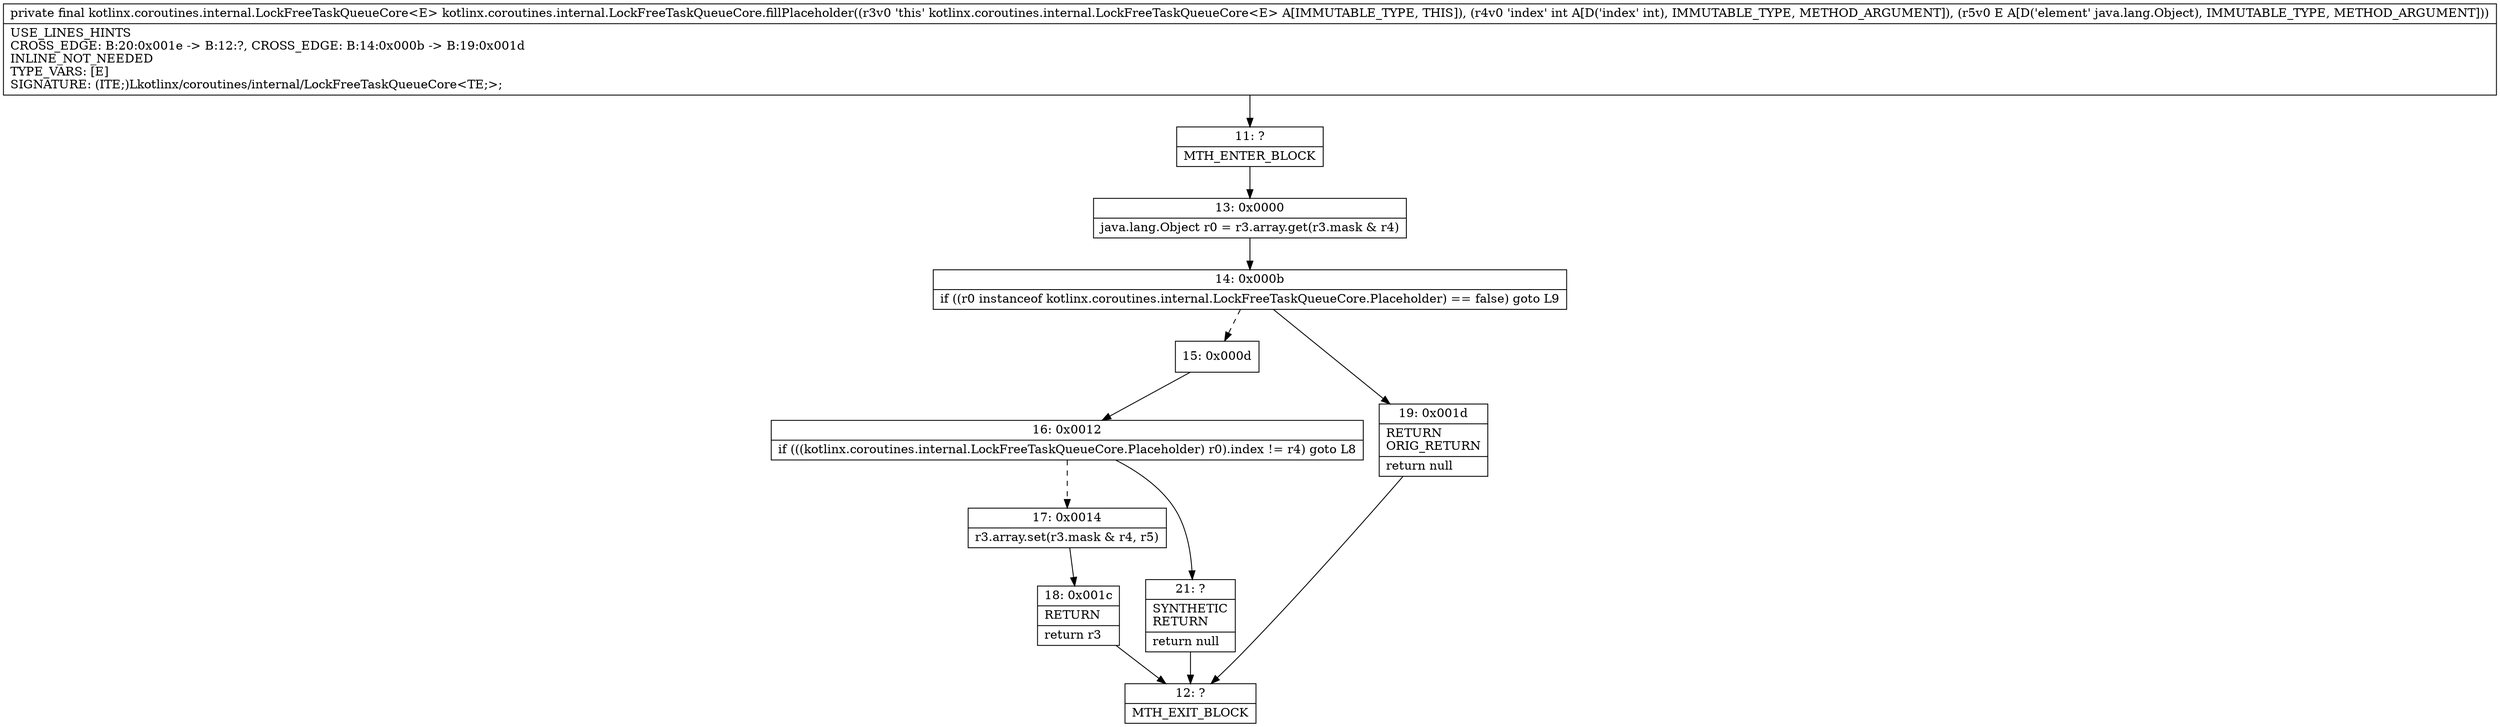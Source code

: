 digraph "CFG forkotlinx.coroutines.internal.LockFreeTaskQueueCore.fillPlaceholder(ILjava\/lang\/Object;)Lkotlinx\/coroutines\/internal\/LockFreeTaskQueueCore;" {
Node_11 [shape=record,label="{11\:\ ?|MTH_ENTER_BLOCK\l}"];
Node_13 [shape=record,label="{13\:\ 0x0000|java.lang.Object r0 = r3.array.get(r3.mask & r4)\l}"];
Node_14 [shape=record,label="{14\:\ 0x000b|if ((r0 instanceof kotlinx.coroutines.internal.LockFreeTaskQueueCore.Placeholder) == false) goto L9\l}"];
Node_15 [shape=record,label="{15\:\ 0x000d}"];
Node_16 [shape=record,label="{16\:\ 0x0012|if (((kotlinx.coroutines.internal.LockFreeTaskQueueCore.Placeholder) r0).index != r4) goto L8\l}"];
Node_17 [shape=record,label="{17\:\ 0x0014|r3.array.set(r3.mask & r4, r5)\l}"];
Node_18 [shape=record,label="{18\:\ 0x001c|RETURN\l|return r3\l}"];
Node_12 [shape=record,label="{12\:\ ?|MTH_EXIT_BLOCK\l}"];
Node_21 [shape=record,label="{21\:\ ?|SYNTHETIC\lRETURN\l|return null\l}"];
Node_19 [shape=record,label="{19\:\ 0x001d|RETURN\lORIG_RETURN\l|return null\l}"];
MethodNode[shape=record,label="{private final kotlinx.coroutines.internal.LockFreeTaskQueueCore\<E\> kotlinx.coroutines.internal.LockFreeTaskQueueCore.fillPlaceholder((r3v0 'this' kotlinx.coroutines.internal.LockFreeTaskQueueCore\<E\> A[IMMUTABLE_TYPE, THIS]), (r4v0 'index' int A[D('index' int), IMMUTABLE_TYPE, METHOD_ARGUMENT]), (r5v0 E A[D('element' java.lang.Object), IMMUTABLE_TYPE, METHOD_ARGUMENT]))  | USE_LINES_HINTS\lCROSS_EDGE: B:20:0x001e \-\> B:12:?, CROSS_EDGE: B:14:0x000b \-\> B:19:0x001d\lINLINE_NOT_NEEDED\lTYPE_VARS: [E]\lSIGNATURE: (ITE;)Lkotlinx\/coroutines\/internal\/LockFreeTaskQueueCore\<TE;\>;\l}"];
MethodNode -> Node_11;Node_11 -> Node_13;
Node_13 -> Node_14;
Node_14 -> Node_15[style=dashed];
Node_14 -> Node_19;
Node_15 -> Node_16;
Node_16 -> Node_17[style=dashed];
Node_16 -> Node_21;
Node_17 -> Node_18;
Node_18 -> Node_12;
Node_21 -> Node_12;
Node_19 -> Node_12;
}

